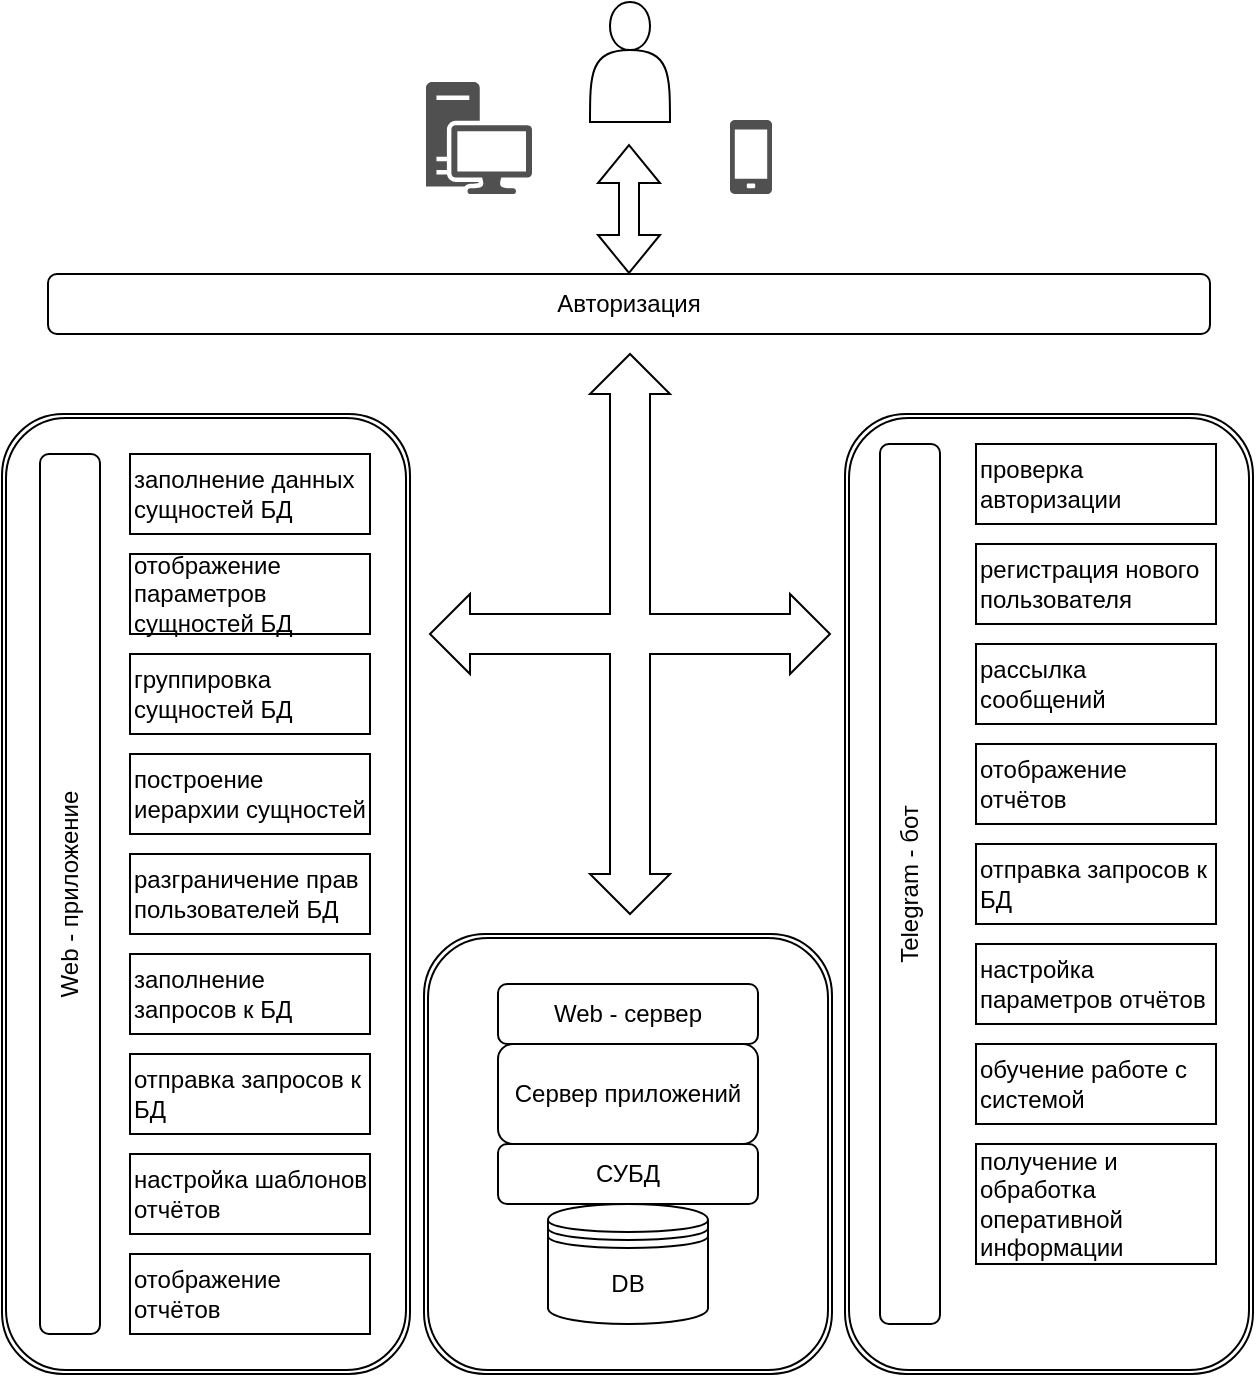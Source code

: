 <mxfile version="21.6.6" type="device">
  <diagram name="Page-1" id="b520641d-4fe3-3701-9064-5fc419738815">
    <mxGraphModel dx="1405" dy="785" grid="1" gridSize="10" guides="1" tooltips="1" connect="1" arrows="1" fold="1" page="1" pageScale="1" pageWidth="1100" pageHeight="850" background="none" math="0" shadow="0">
      <root>
        <mxCell id="0" />
        <mxCell id="1" parent="0" />
        <mxCell id="PULD30M9lQkgxNHhs9qU-26" value="Авторизация" style="rounded=1;whiteSpace=wrap;html=1;" parent="1" vertex="1">
          <mxGeometry x="319" y="240" width="581" height="30" as="geometry" />
        </mxCell>
        <mxCell id="PULD30M9lQkgxNHhs9qU-27" value="&lt;div style=&quot;&quot;&gt;&lt;span style=&quot;background-color: initial;&quot;&gt;заполнение данных сущностей БД&lt;/span&gt;&lt;/div&gt;" style="rounded=0;whiteSpace=wrap;html=1;align=left;" parent="1" vertex="1">
          <mxGeometry x="360" y="330" width="120" height="40" as="geometry" />
        </mxCell>
        <mxCell id="PULD30M9lQkgxNHhs9qU-28" value="&lt;div style=&quot;&quot;&gt;&lt;span style=&quot;background-color: initial;&quot;&gt;группировка сущностей БД&lt;/span&gt;&lt;/div&gt;" style="rounded=0;whiteSpace=wrap;html=1;align=left;" parent="1" vertex="1">
          <mxGeometry x="360" y="430" width="120" height="40" as="geometry" />
        </mxCell>
        <mxCell id="PULD30M9lQkgxNHhs9qU-29" value="&lt;div style=&quot;&quot;&gt;&lt;span style=&quot;background-color: initial;&quot;&gt;разграничение прав пользователей БД&lt;/span&gt;&lt;/div&gt;" style="rounded=0;whiteSpace=wrap;html=1;align=left;" parent="1" vertex="1">
          <mxGeometry x="360" y="530" width="120" height="40" as="geometry" />
        </mxCell>
        <mxCell id="PULD30M9lQkgxNHhs9qU-30" value="&lt;div style=&quot;&quot;&gt;&lt;span style=&quot;background-color: initial;&quot;&gt;построение иерархии сущностей&lt;/span&gt;&lt;/div&gt;" style="rounded=0;whiteSpace=wrap;html=1;align=left;" parent="1" vertex="1">
          <mxGeometry x="360" y="480" width="120" height="40" as="geometry" />
        </mxCell>
        <mxCell id="PULD30M9lQkgxNHhs9qU-31" value="&lt;div style=&quot;&quot;&gt;отправка запросов к БД&lt;/div&gt;" style="rounded=0;whiteSpace=wrap;html=1;align=left;" parent="1" vertex="1">
          <mxGeometry x="360" y="630" width="120" height="40" as="geometry" />
        </mxCell>
        <mxCell id="PULD30M9lQkgxNHhs9qU-32" value="&lt;div style=&quot;&quot;&gt;заполнение запросов к БД&lt;/div&gt;" style="rounded=0;whiteSpace=wrap;html=1;align=left;" parent="1" vertex="1">
          <mxGeometry x="360" y="580" width="120" height="40" as="geometry" />
        </mxCell>
        <mxCell id="PULD30M9lQkgxNHhs9qU-33" value="&lt;div style=&quot;&quot;&gt;настройка шаблонов отчётов&lt;/div&gt;" style="rounded=0;whiteSpace=wrap;html=1;align=left;" parent="1" vertex="1">
          <mxGeometry x="360" y="680" width="120" height="40" as="geometry" />
        </mxCell>
        <mxCell id="PULD30M9lQkgxNHhs9qU-34" value="&lt;div style=&quot;&quot;&gt;отображение отчётов&lt;/div&gt;" style="rounded=0;whiteSpace=wrap;html=1;align=left;" parent="1" vertex="1">
          <mxGeometry x="360" y="730" width="120" height="40" as="geometry" />
        </mxCell>
        <mxCell id="PULD30M9lQkgxNHhs9qU-35" value="&lt;div style=&quot;&quot;&gt;отображение параметров сущностей БД&lt;/div&gt;" style="rounded=0;whiteSpace=wrap;html=1;align=left;" parent="1" vertex="1">
          <mxGeometry x="360" y="380" width="120" height="40" as="geometry" />
        </mxCell>
        <mxCell id="PULD30M9lQkgxNHhs9qU-36" value="DB" style="shape=datastore;whiteSpace=wrap;html=1;" parent="1" vertex="1">
          <mxGeometry x="569" y="705" width="80" height="60" as="geometry" />
        </mxCell>
        <mxCell id="PULD30M9lQkgxNHhs9qU-37" value="&lt;div style=&quot;&quot;&gt;&lt;span style=&quot;background-color: initial;&quot;&gt;регистрация нового пользователя&lt;/span&gt;&lt;/div&gt;" style="rounded=0;whiteSpace=wrap;html=1;align=left;" parent="1" vertex="1">
          <mxGeometry x="783" y="375" width="120" height="40" as="geometry" />
        </mxCell>
        <mxCell id="PULD30M9lQkgxNHhs9qU-38" value="&lt;div style=&quot;&quot;&gt;&lt;span style=&quot;background-color: initial;&quot;&gt;проверка авторизации&lt;/span&gt;&lt;/div&gt;" style="rounded=0;whiteSpace=wrap;html=1;align=left;" parent="1" vertex="1">
          <mxGeometry x="783" y="325" width="120" height="40" as="geometry" />
        </mxCell>
        <mxCell id="PULD30M9lQkgxNHhs9qU-41" value="Web - приложение" style="rounded=1;whiteSpace=wrap;html=1;rotation=-90;" parent="1" vertex="1">
          <mxGeometry x="110" y="535" width="440" height="30" as="geometry" />
        </mxCell>
        <mxCell id="PULD30M9lQkgxNHhs9qU-42" value="Telegram - бот" style="rounded=1;whiteSpace=wrap;html=1;rotation=-90;" parent="1" vertex="1">
          <mxGeometry x="530" y="530" width="440" height="30" as="geometry" />
        </mxCell>
        <mxCell id="PULD30M9lQkgxNHhs9qU-43" value="Сервер приложений" style="rounded=1;whiteSpace=wrap;html=1;rotation=0;" parent="1" vertex="1">
          <mxGeometry x="544" y="625" width="130" height="50" as="geometry" />
        </mxCell>
        <mxCell id="PULD30M9lQkgxNHhs9qU-44" value="&lt;div style=&quot;&quot;&gt;&lt;span style=&quot;background-color: initial;&quot;&gt;рассылка сообщений&lt;/span&gt;&lt;/div&gt;" style="rounded=0;whiteSpace=wrap;html=1;align=left;" parent="1" vertex="1">
          <mxGeometry x="783" y="425" width="120" height="40" as="geometry" />
        </mxCell>
        <mxCell id="PULD30M9lQkgxNHhs9qU-45" value="&lt;div style=&quot;&quot;&gt;отображение отчётов&lt;/div&gt;" style="rounded=0;whiteSpace=wrap;html=1;align=left;" parent="1" vertex="1">
          <mxGeometry x="783" y="475" width="120" height="40" as="geometry" />
        </mxCell>
        <mxCell id="PULD30M9lQkgxNHhs9qU-46" value="&lt;div style=&quot;&quot;&gt;отправка запросов к БД&lt;/div&gt;" style="rounded=0;whiteSpace=wrap;html=1;align=left;" parent="1" vertex="1">
          <mxGeometry x="783" y="525" width="120" height="40" as="geometry" />
        </mxCell>
        <mxCell id="PULD30M9lQkgxNHhs9qU-47" value="&lt;div style=&quot;&quot;&gt;настройка параметров отчётов&lt;/div&gt;" style="rounded=0;whiteSpace=wrap;html=1;align=left;" parent="1" vertex="1">
          <mxGeometry x="783" y="575" width="120" height="40" as="geometry" />
        </mxCell>
        <mxCell id="PULD30M9lQkgxNHhs9qU-48" value="&lt;div style=&quot;&quot;&gt;обучение работе с системой&lt;/div&gt;" style="rounded=0;whiteSpace=wrap;html=1;align=left;" parent="1" vertex="1">
          <mxGeometry x="783" y="625" width="120" height="40" as="geometry" />
        </mxCell>
        <mxCell id="PULD30M9lQkgxNHhs9qU-49" value="Web - сервер" style="rounded=1;whiteSpace=wrap;html=1;rotation=0;" parent="1" vertex="1">
          <mxGeometry x="544" y="595" width="130" height="30" as="geometry" />
        </mxCell>
        <mxCell id="PULD30M9lQkgxNHhs9qU-51" value="&lt;div style=&quot;&quot;&gt;получение и обработка оперативной информации&lt;/div&gt;" style="rounded=0;whiteSpace=wrap;html=1;align=left;" parent="1" vertex="1">
          <mxGeometry x="783" y="675" width="120" height="60" as="geometry" />
        </mxCell>
        <mxCell id="PULD30M9lQkgxNHhs9qU-52" value="СУБД" style="rounded=1;whiteSpace=wrap;html=1;rotation=0;" parent="1" vertex="1">
          <mxGeometry x="544" y="675" width="130" height="30" as="geometry" />
        </mxCell>
        <mxCell id="PULD30M9lQkgxNHhs9qU-53" value="" style="shape=ext;double=1;rounded=1;whiteSpace=wrap;html=1;shadow=0;fillColor=none;" parent="1" vertex="1">
          <mxGeometry x="296" y="310" width="204" height="480" as="geometry" />
        </mxCell>
        <mxCell id="PULD30M9lQkgxNHhs9qU-54" value="" style="shape=ext;double=1;rounded=1;whiteSpace=wrap;html=1;shadow=0;fillColor=none;" parent="1" vertex="1">
          <mxGeometry x="717.5" y="310" width="204" height="480" as="geometry" />
        </mxCell>
        <mxCell id="PULD30M9lQkgxNHhs9qU-55" value="" style="shape=actor;whiteSpace=wrap;html=1;shadow=0;fillColor=none;" parent="1" vertex="1">
          <mxGeometry x="590" y="104" width="40" height="60" as="geometry" />
        </mxCell>
        <mxCell id="PULD30M9lQkgxNHhs9qU-56" value="" style="sketch=0;pointerEvents=1;shadow=0;dashed=0;html=1;strokeColor=none;fillColor=#505050;labelPosition=center;verticalLabelPosition=bottom;verticalAlign=top;outlineConnect=0;align=center;shape=mxgraph.office.devices.workstation;" parent="1" vertex="1">
          <mxGeometry x="508" y="144" width="53" height="56" as="geometry" />
        </mxCell>
        <mxCell id="PULD30M9lQkgxNHhs9qU-57" value="" style="sketch=0;pointerEvents=1;shadow=0;dashed=0;html=1;strokeColor=none;fillColor=#505050;labelPosition=center;verticalLabelPosition=bottom;verticalAlign=top;outlineConnect=0;align=center;shape=mxgraph.office.devices.cell_phone_generic;" parent="1" vertex="1">
          <mxGeometry x="660" y="163" width="21" height="37" as="geometry" />
        </mxCell>
        <mxCell id="PULD30M9lQkgxNHhs9qU-58" value="" style="shape=ext;double=1;rounded=1;whiteSpace=wrap;html=1;shadow=0;fillColor=none;" parent="1" vertex="1">
          <mxGeometry x="507" y="570" width="204" height="220" as="geometry" />
        </mxCell>
        <mxCell id="PULD30M9lQkgxNHhs9qU-59" value="" style="html=1;shadow=0;dashed=0;align=center;verticalAlign=middle;shape=mxgraph.arrows2.quadArrow;dy=10;dx=20;notch=24;arrowHead=10;fillColor=none;" parent="1" vertex="1">
          <mxGeometry x="510" y="280" width="200" height="280" as="geometry" />
        </mxCell>
        <mxCell id="PULD30M9lQkgxNHhs9qU-60" value="" style="shape=flexArrow;endArrow=classic;startArrow=classic;html=1;rounded=0;" parent="1" edge="1">
          <mxGeometry width="100" height="100" relative="1" as="geometry">
            <mxPoint x="609.5" y="240" as="sourcePoint" />
            <mxPoint x="609.5" y="175" as="targetPoint" />
          </mxGeometry>
        </mxCell>
      </root>
    </mxGraphModel>
  </diagram>
</mxfile>
